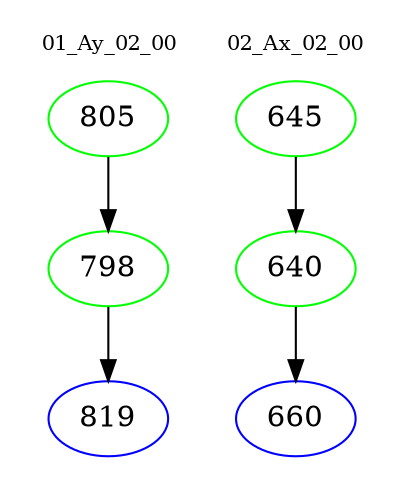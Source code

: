 digraph{
subgraph cluster_0 {
color = white
label = "01_Ay_02_00";
fontsize=10;
T0_805 [label="805", color="green"]
T0_805 -> T0_798 [color="black"]
T0_798 [label="798", color="green"]
T0_798 -> T0_819 [color="black"]
T0_819 [label="819", color="blue"]
}
subgraph cluster_1 {
color = white
label = "02_Ax_02_00";
fontsize=10;
T1_645 [label="645", color="green"]
T1_645 -> T1_640 [color="black"]
T1_640 [label="640", color="green"]
T1_640 -> T1_660 [color="black"]
T1_660 [label="660", color="blue"]
}
}
